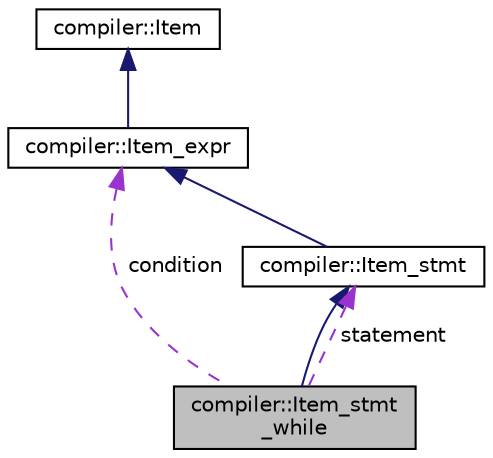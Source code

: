 digraph "compiler::Item_stmt_while"
{
 // LATEX_PDF_SIZE
  edge [fontname="Helvetica",fontsize="10",labelfontname="Helvetica",labelfontsize="10"];
  node [fontname="Helvetica",fontsize="10",shape=record];
  Node1 [label="compiler::Item_stmt\l_while",height=0.2,width=0.4,color="black", fillcolor="grey75", style="filled", fontcolor="black",tooltip="Class for while statement."];
  Node2 -> Node1 [dir="back",color="midnightblue",fontsize="10",style="solid",fontname="Helvetica"];
  Node2 [label="compiler::Item_stmt",height=0.2,width=0.4,color="black", fillcolor="white", style="filled",URL="$classcompiler_1_1_item__stmt.html",tooltip=" "];
  Node3 -> Node2 [dir="back",color="midnightblue",fontsize="10",style="solid",fontname="Helvetica"];
  Node3 [label="compiler::Item_expr",height=0.2,width=0.4,color="black", fillcolor="white", style="filled",URL="$classcompiler_1_1_item__expr.html",tooltip="Class for general expressions."];
  Node4 -> Node3 [dir="back",color="midnightblue",fontsize="10",style="solid",fontname="Helvetica"];
  Node4 [label="compiler::Item",height=0.2,width=0.4,color="black", fillcolor="white", style="filled",URL="$classcompiler_1_1_item.html",tooltip="The most basic type for each node in the AST."];
  Node3 -> Node1 [dir="back",color="darkorchid3",fontsize="10",style="dashed",label=" condition" ,fontname="Helvetica"];
  Node2 -> Node1 [dir="back",color="darkorchid3",fontsize="10",style="dashed",label=" statement" ,fontname="Helvetica"];
}
